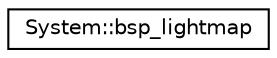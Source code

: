 digraph G
{
  edge [fontname="Helvetica",fontsize="10",labelfontname="Helvetica",labelfontsize="10"];
  node [fontname="Helvetica",fontsize="10",shape=record];
  rankdir="LR";
  Node1 [label="System::bsp_lightmap",height=0.2,width=0.4,color="black", fillcolor="white", style="filled",URL="$struct_system_1_1bsp__lightmap.html"];
}
